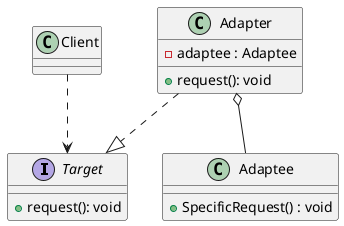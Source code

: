 @startuml

Interface Target {
    + request(): void
}
Class Adapter {
    - adaptee : Adaptee
    + request(): void
}
Class Adaptee {
    + SpecificRequest() : void
}
Class Client{}
Client ..> Target
Adapter ..|> Target
Adapter o-- Adaptee
@enduml
